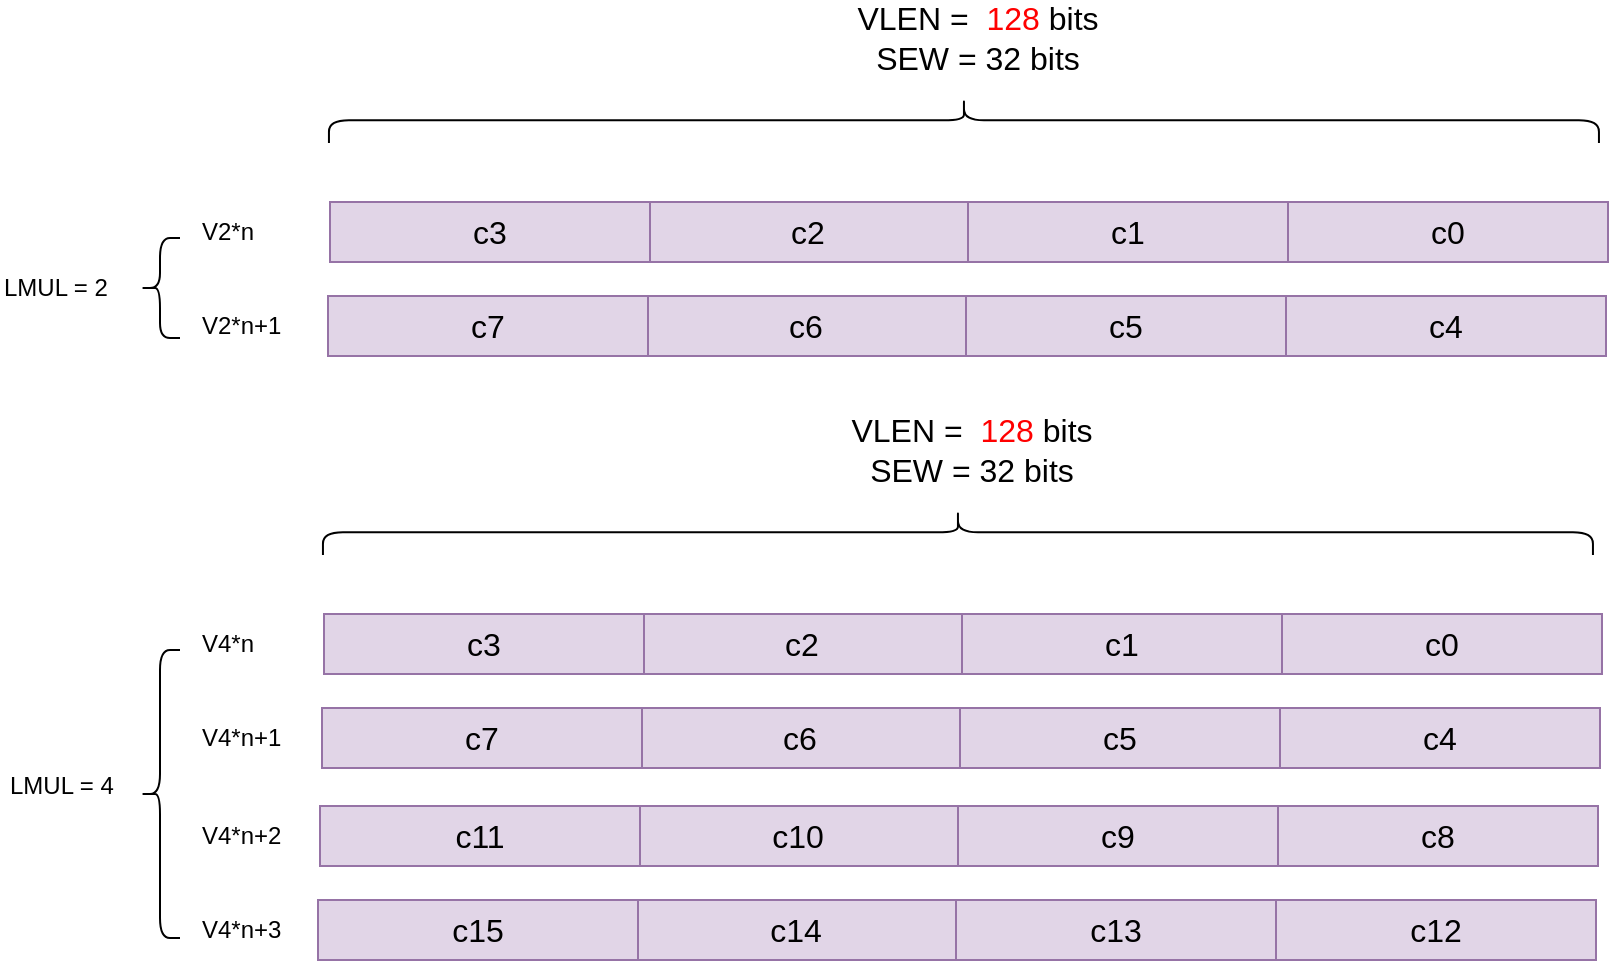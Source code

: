 <mxfile version="21.5.0" type="device">
  <diagram name="第 1 页" id="nJRzv5rlB3VEnub_vDUY">
    <mxGraphModel dx="2243" dy="818" grid="1" gridSize="10" guides="1" tooltips="1" connect="1" arrows="1" fold="1" page="1" pageScale="1" pageWidth="827" pageHeight="1169" math="0" shadow="0">
      <root>
        <mxCell id="0" />
        <mxCell id="1" parent="0" />
        <mxCell id="L7PPIbatm0o-3SstzBcX-79" value="" style="shape=curlyBracket;whiteSpace=wrap;html=1;rounded=1;labelPosition=left;verticalLabelPosition=middle;align=right;verticalAlign=middle;rotation=90;size=0.5;" parent="1" vertex="1">
          <mxGeometry x="430.66" y="43.66" width="22.63" height="635" as="geometry" />
        </mxCell>
        <mxCell id="L7PPIbatm0o-3SstzBcX-80" value="&lt;font style=&quot;font-size: 16px;&quot;&gt;VLEN =&amp;nbsp; &lt;font style=&quot;font-size: 16px;&quot; color=&quot;#ff0000&quot;&gt;128 &lt;/font&gt;bits SEW = 32 bits&lt;/font&gt;" style="text;strokeColor=none;align=center;fillColor=none;html=1;verticalAlign=middle;whiteSpace=wrap;rounded=0;" parent="1" vertex="1">
          <mxGeometry x="384" y="305" width="130" height="30" as="geometry" />
        </mxCell>
        <mxCell id="2B8QoLhaIMbZjg2y5yDT-64" value="&lt;font style=&quot;font-size: 16px;&quot;&gt;c0&lt;/font&gt;" style="rounded=0;whiteSpace=wrap;html=1;fillColor=#e1d5e7;strokeColor=#9673a6;" parent="1" vertex="1">
          <mxGeometry x="604" y="402" width="160" height="30" as="geometry" />
        </mxCell>
        <mxCell id="2B8QoLhaIMbZjg2y5yDT-66" value="&lt;font style=&quot;font-size: 16px;&quot;&gt;c1&lt;/font&gt;" style="rounded=0;whiteSpace=wrap;html=1;fillColor=#e1d5e7;strokeColor=#9673a6;" parent="1" vertex="1">
          <mxGeometry x="444" y="402" width="160" height="30" as="geometry" />
        </mxCell>
        <mxCell id="2B8QoLhaIMbZjg2y5yDT-68" value="&lt;font style=&quot;font-size: 16px;&quot;&gt;c2&lt;/font&gt;" style="rounded=0;whiteSpace=wrap;html=1;fillColor=#e1d5e7;strokeColor=#9673a6;" parent="1" vertex="1">
          <mxGeometry x="284" y="402" width="160" height="30" as="geometry" />
        </mxCell>
        <mxCell id="2B8QoLhaIMbZjg2y5yDT-70" value="&lt;font style=&quot;font-size: 16px;&quot;&gt;c3&lt;/font&gt;" style="rounded=0;whiteSpace=wrap;html=1;fillColor=#e1d5e7;strokeColor=#9673a6;" parent="1" vertex="1">
          <mxGeometry x="125" y="402" width="160" height="30" as="geometry" />
        </mxCell>
        <mxCell id="2B8QoLhaIMbZjg2y5yDT-78" value="LMUL = 2" style="text;strokeColor=none;align=left;fillColor=none;html=1;verticalAlign=middle;whiteSpace=wrap;rounded=0;" parent="1" vertex="1">
          <mxGeometry x="-40" y="430" width="60" height="30" as="geometry" />
        </mxCell>
        <mxCell id="s7WkYnm8fBZOIUn7N5ov-1" value="&lt;span style=&quot;font-size: 16px;&quot;&gt;c4&lt;/span&gt;" style="rounded=0;whiteSpace=wrap;html=1;fillColor=#e1d5e7;strokeColor=#9673a6;" vertex="1" parent="1">
          <mxGeometry x="603" y="449" width="160" height="30" as="geometry" />
        </mxCell>
        <mxCell id="s7WkYnm8fBZOIUn7N5ov-2" value="&lt;font style=&quot;font-size: 16px;&quot;&gt;c5&lt;/font&gt;" style="rounded=0;whiteSpace=wrap;html=1;fillColor=#e1d5e7;strokeColor=#9673a6;" vertex="1" parent="1">
          <mxGeometry x="443" y="449" width="160" height="30" as="geometry" />
        </mxCell>
        <mxCell id="s7WkYnm8fBZOIUn7N5ov-3" value="&lt;font style=&quot;font-size: 16px;&quot;&gt;c6&lt;/font&gt;" style="rounded=0;whiteSpace=wrap;html=1;fillColor=#e1d5e7;strokeColor=#9673a6;" vertex="1" parent="1">
          <mxGeometry x="283" y="449" width="160" height="30" as="geometry" />
        </mxCell>
        <mxCell id="s7WkYnm8fBZOIUn7N5ov-4" value="&lt;font style=&quot;font-size: 16px;&quot;&gt;c7&lt;/font&gt;" style="rounded=0;whiteSpace=wrap;html=1;fillColor=#e1d5e7;strokeColor=#9673a6;" vertex="1" parent="1">
          <mxGeometry x="124" y="449" width="160" height="30" as="geometry" />
        </mxCell>
        <mxCell id="s7WkYnm8fBZOIUn7N5ov-5" value="" style="shape=curlyBracket;whiteSpace=wrap;html=1;rounded=1;labelPosition=left;verticalLabelPosition=middle;align=right;verticalAlign=middle;" vertex="1" parent="1">
          <mxGeometry x="30" y="420" width="20" height="50" as="geometry" />
        </mxCell>
        <mxCell id="s7WkYnm8fBZOIUn7N5ov-6" value="" style="shape=curlyBracket;whiteSpace=wrap;html=1;rounded=1;labelPosition=left;verticalLabelPosition=middle;align=right;verticalAlign=middle;rotation=90;size=0.5;" vertex="1" parent="1">
          <mxGeometry x="427.66" y="249.66" width="22.63" height="635" as="geometry" />
        </mxCell>
        <mxCell id="s7WkYnm8fBZOIUn7N5ov-7" value="&lt;font style=&quot;font-size: 16px;&quot;&gt;VLEN =&amp;nbsp; &lt;font style=&quot;font-size: 16px;&quot; color=&quot;#ff0000&quot;&gt;128 &lt;/font&gt;bits&lt;br&gt;SEW = 32 bits&lt;br&gt;&lt;/font&gt;" style="text;strokeColor=none;align=center;fillColor=none;html=1;verticalAlign=middle;whiteSpace=wrap;rounded=0;" vertex="1" parent="1">
          <mxGeometry x="381" y="511" width="130" height="30" as="geometry" />
        </mxCell>
        <mxCell id="s7WkYnm8fBZOIUn7N5ov-8" value="&lt;font style=&quot;font-size: 16px;&quot;&gt;c0&lt;/font&gt;" style="rounded=0;whiteSpace=wrap;html=1;fillColor=#e1d5e7;strokeColor=#9673a6;" vertex="1" parent="1">
          <mxGeometry x="601" y="608" width="160" height="30" as="geometry" />
        </mxCell>
        <mxCell id="s7WkYnm8fBZOIUn7N5ov-9" value="&lt;font style=&quot;font-size: 16px;&quot;&gt;c1&lt;/font&gt;" style="rounded=0;whiteSpace=wrap;html=1;fillColor=#e1d5e7;strokeColor=#9673a6;" vertex="1" parent="1">
          <mxGeometry x="441" y="608" width="160" height="30" as="geometry" />
        </mxCell>
        <mxCell id="s7WkYnm8fBZOIUn7N5ov-10" value="&lt;font style=&quot;font-size: 16px;&quot;&gt;c2&lt;/font&gt;" style="rounded=0;whiteSpace=wrap;html=1;fillColor=#e1d5e7;strokeColor=#9673a6;" vertex="1" parent="1">
          <mxGeometry x="281" y="608" width="160" height="30" as="geometry" />
        </mxCell>
        <mxCell id="s7WkYnm8fBZOIUn7N5ov-11" value="&lt;font style=&quot;font-size: 16px;&quot;&gt;c3&lt;/font&gt;" style="rounded=0;whiteSpace=wrap;html=1;fillColor=#e1d5e7;strokeColor=#9673a6;" vertex="1" parent="1">
          <mxGeometry x="122" y="608" width="160" height="30" as="geometry" />
        </mxCell>
        <mxCell id="s7WkYnm8fBZOIUn7N5ov-12" value="LMUL = 4" style="text;strokeColor=none;align=left;fillColor=none;html=1;verticalAlign=middle;whiteSpace=wrap;rounded=0;" vertex="1" parent="1">
          <mxGeometry x="-37" y="678.66" width="60" height="30" as="geometry" />
        </mxCell>
        <mxCell id="s7WkYnm8fBZOIUn7N5ov-13" value="&lt;span style=&quot;font-size: 16px;&quot;&gt;c4&lt;/span&gt;" style="rounded=0;whiteSpace=wrap;html=1;fillColor=#e1d5e7;strokeColor=#9673a6;" vertex="1" parent="1">
          <mxGeometry x="600" y="655" width="160" height="30" as="geometry" />
        </mxCell>
        <mxCell id="s7WkYnm8fBZOIUn7N5ov-14" value="&lt;font style=&quot;font-size: 16px;&quot;&gt;c5&lt;/font&gt;" style="rounded=0;whiteSpace=wrap;html=1;fillColor=#e1d5e7;strokeColor=#9673a6;" vertex="1" parent="1">
          <mxGeometry x="440" y="655" width="160" height="30" as="geometry" />
        </mxCell>
        <mxCell id="s7WkYnm8fBZOIUn7N5ov-15" value="&lt;font style=&quot;font-size: 16px;&quot;&gt;c6&lt;/font&gt;" style="rounded=0;whiteSpace=wrap;html=1;fillColor=#e1d5e7;strokeColor=#9673a6;" vertex="1" parent="1">
          <mxGeometry x="280" y="655" width="160" height="30" as="geometry" />
        </mxCell>
        <mxCell id="s7WkYnm8fBZOIUn7N5ov-16" value="&lt;font style=&quot;font-size: 16px;&quot;&gt;c7&lt;/font&gt;" style="rounded=0;whiteSpace=wrap;html=1;fillColor=#e1d5e7;strokeColor=#9673a6;" vertex="1" parent="1">
          <mxGeometry x="121" y="655" width="160" height="30" as="geometry" />
        </mxCell>
        <mxCell id="s7WkYnm8fBZOIUn7N5ov-17" value="" style="shape=curlyBracket;whiteSpace=wrap;html=1;rounded=1;labelPosition=left;verticalLabelPosition=middle;align=right;verticalAlign=middle;" vertex="1" parent="1">
          <mxGeometry x="30" y="626" width="20" height="144" as="geometry" />
        </mxCell>
        <mxCell id="s7WkYnm8fBZOIUn7N5ov-18" value="&lt;font style=&quot;font-size: 16px;&quot;&gt;c8&lt;/font&gt;" style="rounded=0;whiteSpace=wrap;html=1;fillColor=#e1d5e7;strokeColor=#9673a6;" vertex="1" parent="1">
          <mxGeometry x="599" y="704" width="160" height="30" as="geometry" />
        </mxCell>
        <mxCell id="s7WkYnm8fBZOIUn7N5ov-19" value="&lt;font style=&quot;font-size: 16px;&quot;&gt;c9&lt;/font&gt;" style="rounded=0;whiteSpace=wrap;html=1;fillColor=#e1d5e7;strokeColor=#9673a6;" vertex="1" parent="1">
          <mxGeometry x="439" y="704" width="160" height="30" as="geometry" />
        </mxCell>
        <mxCell id="s7WkYnm8fBZOIUn7N5ov-20" value="&lt;font style=&quot;font-size: 16px;&quot;&gt;c10&lt;/font&gt;" style="rounded=0;whiteSpace=wrap;html=1;fillColor=#e1d5e7;strokeColor=#9673a6;" vertex="1" parent="1">
          <mxGeometry x="279" y="704" width="160" height="30" as="geometry" />
        </mxCell>
        <mxCell id="s7WkYnm8fBZOIUn7N5ov-21" value="&lt;font style=&quot;font-size: 16px;&quot;&gt;c11&lt;/font&gt;" style="rounded=0;whiteSpace=wrap;html=1;fillColor=#e1d5e7;strokeColor=#9673a6;" vertex="1" parent="1">
          <mxGeometry x="120" y="704" width="160" height="30" as="geometry" />
        </mxCell>
        <mxCell id="s7WkYnm8fBZOIUn7N5ov-22" value="&lt;span style=&quot;font-size: 16px;&quot;&gt;c12&lt;/span&gt;" style="rounded=0;whiteSpace=wrap;html=1;fillColor=#e1d5e7;strokeColor=#9673a6;" vertex="1" parent="1">
          <mxGeometry x="598" y="751" width="160" height="30" as="geometry" />
        </mxCell>
        <mxCell id="s7WkYnm8fBZOIUn7N5ov-23" value="&lt;font style=&quot;font-size: 16px;&quot;&gt;c13&lt;/font&gt;" style="rounded=0;whiteSpace=wrap;html=1;fillColor=#e1d5e7;strokeColor=#9673a6;" vertex="1" parent="1">
          <mxGeometry x="438" y="751" width="160" height="30" as="geometry" />
        </mxCell>
        <mxCell id="s7WkYnm8fBZOIUn7N5ov-24" value="&lt;font style=&quot;font-size: 16px;&quot;&gt;c14&lt;/font&gt;" style="rounded=0;whiteSpace=wrap;html=1;fillColor=#e1d5e7;strokeColor=#9673a6;" vertex="1" parent="1">
          <mxGeometry x="278" y="751" width="160" height="30" as="geometry" />
        </mxCell>
        <mxCell id="s7WkYnm8fBZOIUn7N5ov-25" value="&lt;font style=&quot;font-size: 16px;&quot;&gt;c15&lt;/font&gt;" style="rounded=0;whiteSpace=wrap;html=1;fillColor=#e1d5e7;strokeColor=#9673a6;" vertex="1" parent="1">
          <mxGeometry x="119" y="751" width="160" height="30" as="geometry" />
        </mxCell>
        <mxCell id="s7WkYnm8fBZOIUn7N5ov-26" value="V2*n" style="text;strokeColor=none;align=left;fillColor=none;html=1;verticalAlign=middle;whiteSpace=wrap;rounded=0;" vertex="1" parent="1">
          <mxGeometry x="59" y="402" width="60" height="30" as="geometry" />
        </mxCell>
        <mxCell id="s7WkYnm8fBZOIUn7N5ov-27" value="V2*n+1" style="text;strokeColor=none;align=left;fillColor=none;html=1;verticalAlign=middle;whiteSpace=wrap;rounded=0;" vertex="1" parent="1">
          <mxGeometry x="59" y="449" width="60" height="30" as="geometry" />
        </mxCell>
        <mxCell id="s7WkYnm8fBZOIUn7N5ov-29" value="V4*n" style="text;strokeColor=none;align=left;fillColor=none;html=1;verticalAlign=middle;whiteSpace=wrap;rounded=0;" vertex="1" parent="1">
          <mxGeometry x="59" y="608" width="60" height="30" as="geometry" />
        </mxCell>
        <mxCell id="s7WkYnm8fBZOIUn7N5ov-30" value="V4*n+1" style="text;strokeColor=none;align=left;fillColor=none;html=1;verticalAlign=middle;whiteSpace=wrap;rounded=0;" vertex="1" parent="1">
          <mxGeometry x="59" y="655" width="60" height="30" as="geometry" />
        </mxCell>
        <mxCell id="s7WkYnm8fBZOIUn7N5ov-31" value="V4*n+2" style="text;strokeColor=none;align=left;fillColor=none;html=1;verticalAlign=middle;whiteSpace=wrap;rounded=0;" vertex="1" parent="1">
          <mxGeometry x="59" y="704" width="60" height="30" as="geometry" />
        </mxCell>
        <mxCell id="s7WkYnm8fBZOIUn7N5ov-32" value="V4*n+3" style="text;strokeColor=none;align=left;fillColor=none;html=1;verticalAlign=middle;whiteSpace=wrap;rounded=0;" vertex="1" parent="1">
          <mxGeometry x="59" y="751" width="60" height="30" as="geometry" />
        </mxCell>
      </root>
    </mxGraphModel>
  </diagram>
</mxfile>
